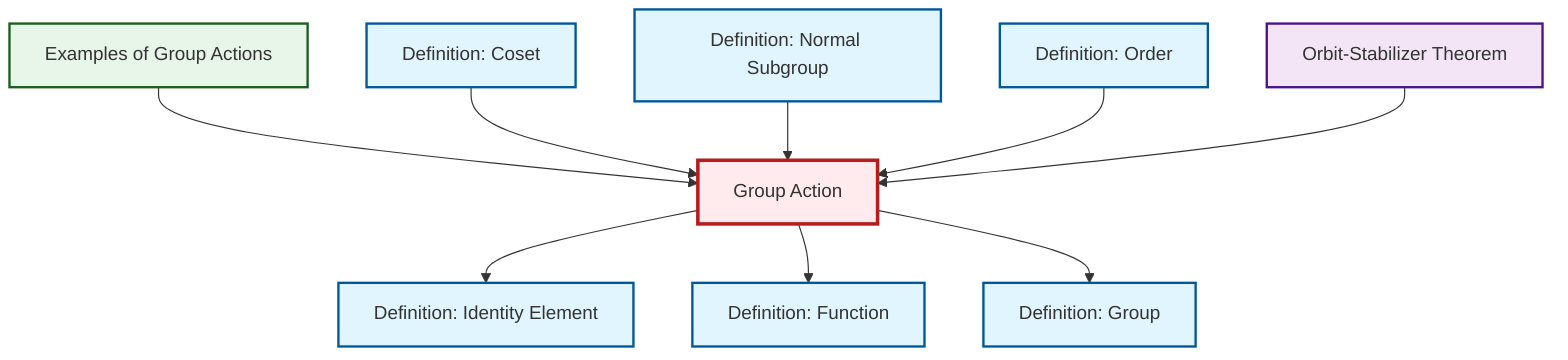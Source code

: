 graph TD
    classDef definition fill:#e1f5fe,stroke:#01579b,stroke-width:2px
    classDef theorem fill:#f3e5f5,stroke:#4a148c,stroke-width:2px
    classDef axiom fill:#fff3e0,stroke:#e65100,stroke-width:2px
    classDef example fill:#e8f5e9,stroke:#1b5e20,stroke-width:2px
    classDef current fill:#ffebee,stroke:#b71c1c,stroke-width:3px
    def-group["Definition: Group"]:::definition
    def-coset["Definition: Coset"]:::definition
    def-identity-element["Definition: Identity Element"]:::definition
    thm-orbit-stabilizer["Orbit-Stabilizer Theorem"]:::theorem
    def-normal-subgroup["Definition: Normal Subgroup"]:::definition
    def-order["Definition: Order"]:::definition
    ex-group-action-examples["Examples of Group Actions"]:::example
    def-group-action["Group Action"]:::definition
    def-function["Definition: Function"]:::definition
    ex-group-action-examples --> def-group-action
    def-coset --> def-group-action
    def-group-action --> def-identity-element
    def-group-action --> def-function
    def-normal-subgroup --> def-group-action
    def-order --> def-group-action
    thm-orbit-stabilizer --> def-group-action
    def-group-action --> def-group
    class def-group-action current